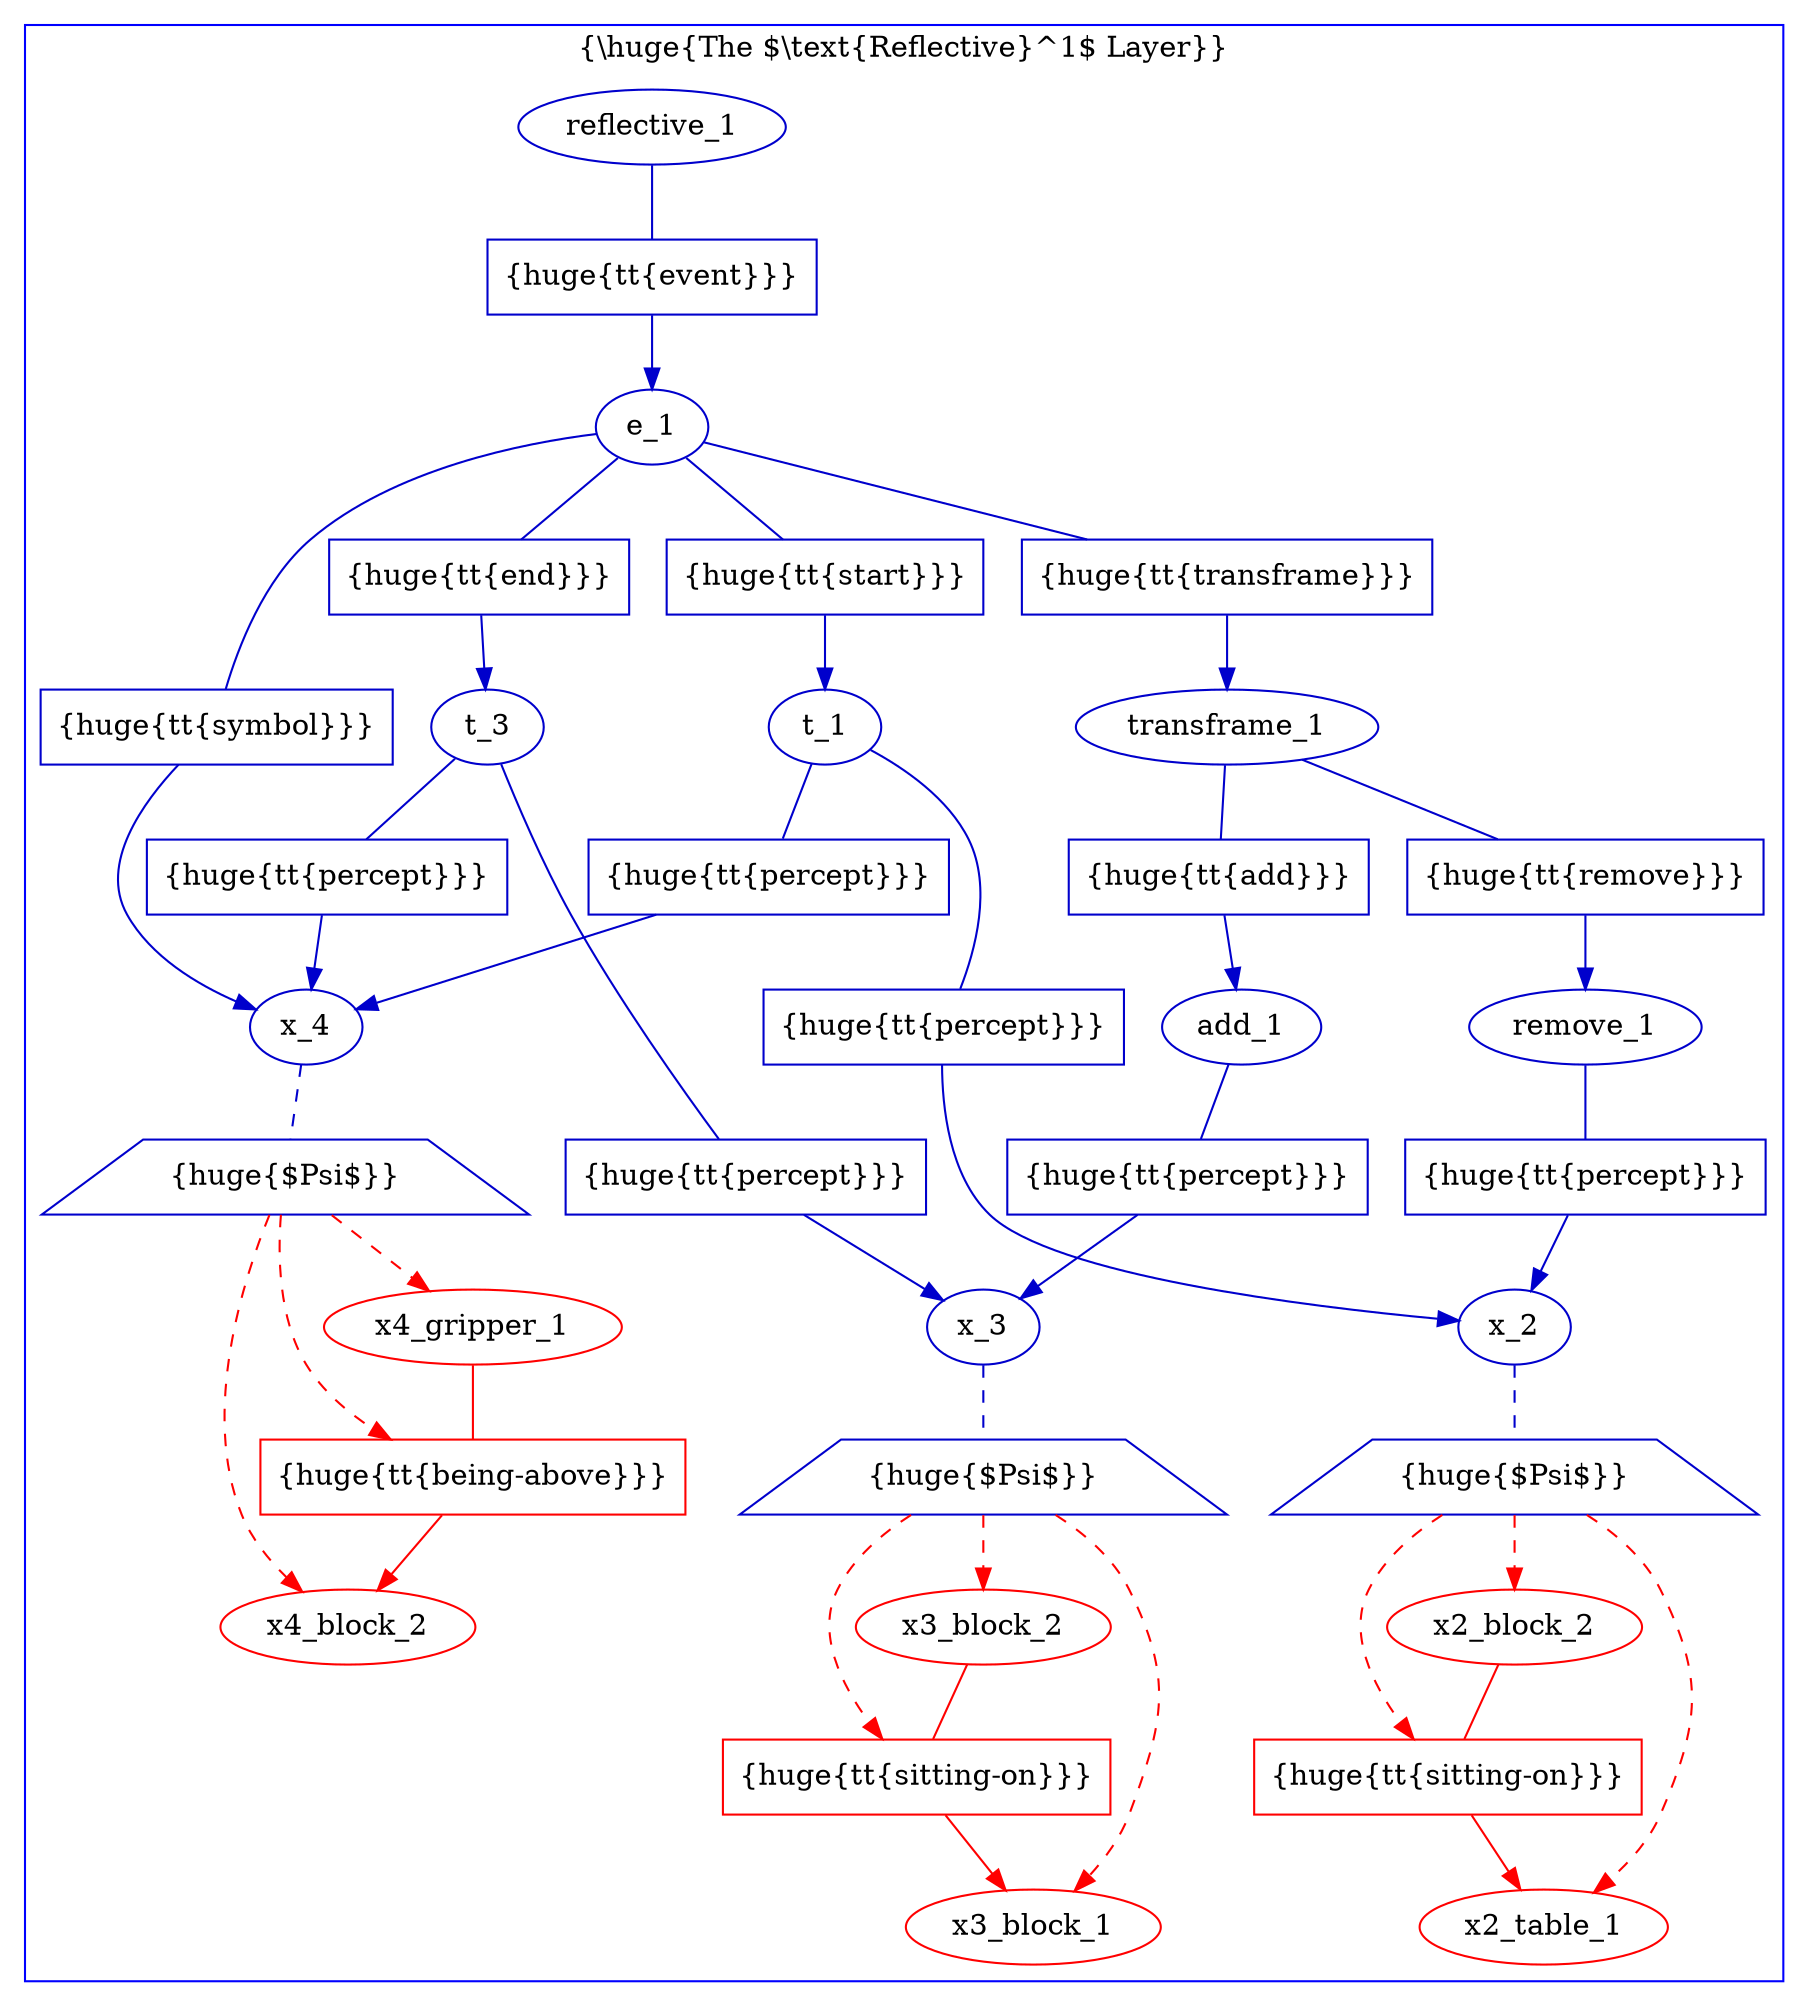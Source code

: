 digraph G {

  //subgraph cluster_0 {
  //  label = "{\\huge{The $\\text{Reflective}^0$ Layer}}";
  //  color=black;
  //  
  //  // physical
  //  node [fillcolor = white, color = "#000000", style = filled];
  //  edge [color = "#000000"];
  //  
  //  gripper_1 [texlbl = "{\huge{\tt{Gripper-1}}}"];
  //  block_1   [texlbl = "{\huge{\tt{Block-1}}}"];
  //  block_2   [texlbl = "{\huge{\tt{Block-2}}}"];
  //  table_1   [texlbl = "{\huge{\tt{Table-1}}}"];
  //  
  //  gripper_1_being_above_block_2 [shape=box,style=filled,label="{\huge{\tt{being-above}}}"];
  //  gripper_1 -> gripper_1_being_above_block_2 [arrowhead=none];
  //  gripper_1_being_above_block_2 -> block_2 [style="-triangle 45"];
  //  
  //  block_1_sitting_on_table_1 [shape=box,style=filled,label="{\huge{\tt{sitting-on}}}"];
  //  block_1 -> block_1_sitting_on_table_1 [arrowhead=none];
  //  block_1_sitting_on_table_1 -> table_1 [style="-triangle 45"];
  //  
  //  block_2_sitting_on_table_1 [shape=box,style=filled,label="{\huge{\tt{sitting-on}}}"];
  //  block_2 -> block_2_sitting_on_table_1 [arrowhead=none];
  //  block_2_sitting_on_table_1 -> table_1 [style="-triangle 45"];
  //  
  //  block_2_sitting_on_block_1 [shape=box,style=filled,label="{\huge{\tt{sitting-on}}}"];
  //  block_2 -> block_2_sitting_on_block_1 [arrowhead=none];
  //  block_2_sitting_on_block_1 -> block_1 [style="-triangle 45"];
  //  
  //}
  
  subgraph cluster_1 {
    label = "{\\huge{The $\\text{Reflective}^1$ Layer}}";
    color=blue
    
    // reflective
    node [fillcolor = white, color = "#0000CC", style = filled];
    edge [color = "#0000CC"];
        
    // x_4^*
    
    x4_gripper_1 [texlbl = "{\huge{\tt{Gripper}}}",color=red];
    x4_block_2   [texlbl = "{\huge{\tt{Block}}}",color=red];
    
    x4_gripper_1_being_above_x4_block_2 [shape=box,style=filled,label="{\huge{\tt{being-above}}}",color=red];
    x4_gripper_1 -> x4_gripper_1_being_above_x4_block_2 [arrowhead=none,color=red];
    x4_gripper_1_being_above_x4_block_2 -> x4_block_2 [style="-triangle 45",color=red];
    
    x_4 [texlbl = "{\huge{\tt{Symbol*}}}"];
    x_4_reflecting [shape=trapezium,style=filled,label="{\huge{$\Psi$}}",nodesep="0.02",margin="0.11,0.055"];
    x_4 -> x_4_reflecting [style=dashed,arrowhead=none];
    x_4_reflecting -> x4_gripper_1 [style="-triangle 45,dashed", color=red];
    x_4_reflecting -> x4_block_2 [style="-triangle 45,dashed", color=red];
    x_4_reflecting -> x4_gripper_1_being_above_x4_block_2 [style="-triangle 45,dashed", color=red];
    
    // x_2^*
    
    x2_block_2   [texlbl = "{\huge{\tt{Block}}}",color=red];
    x2_table_1   [texlbl = "{\huge{\tt{Table}}}",color=red];
    
    x2_block_2_sitting_on_x2_table_1 [shape=box,style=filled,label="{\huge{\tt{sitting-on}}}",color=red];
    x2_block_2 -> x2_block_2_sitting_on_x2_table_1 [arrowhead=none,color=red];
    x2_block_2_sitting_on_x2_table_1 -> x2_table_1 [style="-triangle 45",color=red];
    
    x_2 [texlbl = "{\huge{\tt{Symbol*}}}"];
    x_2_reflecting [shape=trapezium,style=filled,label="{\huge{$\Psi$}}",nodesep="0.02",margin="0.11,0.055"];
    x_2 -> x_2_reflecting [style=dashed,arrowhead=none];
    x_2_reflecting -> x2_block_2 [style="-triangle 45,dashed", color=red];
    x_2_reflecting -> x2_table_1 [style="-triangle 45,dashed", color=red];
    x_2_reflecting -> x2_block_2_sitting_on_x2_table_1 [style="-triangle 45,dashed", color=red];
    
    // x_3^*
    
    x3_block_1   [texlbl = "{\huge{\tt{Block}}}",color=red];
    x3_block_2   [texlbl = "{\huge{\tt{Block}}}",color=red];
    
    x3_block_2_sitting_on_x3_block_1 [shape=box,style=filled,label="{\huge{\tt{sitting-on}}}",color=red];
    x3_block_2 -> x3_block_2_sitting_on_x3_block_1 [arrowhead=none,color=red];
    x3_block_2_sitting_on_x3_block_1 -> x3_block_1 [style="-triangle 45",color=red];
    
    x_3 [texlbl = "{\huge{\tt{Symbol*}}}"];
    x_3_reflecting [shape=trapezium,style=filled,label="{\huge{$\Psi$}}",nodesep="0.02",margin="0.11,0.055"];
    x_3 -> x_3_reflecting [style=dashed,arrowhead=none];
    x_3_reflecting -> x3_block_2 [style="-triangle 45,dashed", color=red];
    x_3_reflecting -> x3_block_1 [style="-triangle 45,dashed", color=red];
    x_3_reflecting -> x3_block_2_sitting_on_x3_block_1 [style="-triangle 45,dashed", color=red];
    
    // t_1
    
    t_1 [texlbl = "{\huge{\tt{Simultaneity}}}"];
    
    t_1_percept_x_4 [shape=box,style=filled,label="{\huge{\tt{percept}}}"];
    t_1 -> t_1_percept_x_4 [arrowhead=none];
    t_1_percept_x_4 -> x_4 [style="-triangle 45"];
    
    t_1_percept_x_2 [shape=box,style=filled,label="{\huge{\tt{percept}}}"];
    t_1 -> t_1_percept_x_2 [arrowhead=none];
    t_1_percept_x_2 -> x_2 [style="-triangle 45"];
    
    //t_1_not_percept_x_3 [shape=box,style=filled,label="{\huge{\tt{not-percept}}}"];
    //t_1 -> t_1_not_percept_x_3 [arrowhead=none];
    //t_1_not_percept_x_3 -> x_3 [style="-triangle 45"];
    
    //// t_2
    //
    //t_2 [texlbl = "{\huge{\tt{Simultaneity}}}"];
    //
    ////t_2_percept_x_4 [shape=box,style=filled,label="{\huge{\tt{percept}}}"];
    ////t_2 -> t_2_percept_x_4 [arrowhead=none];
    ////t_2_percept_x_4 -> x_4 [style="-triangle 45"];
    //
    //t_2_not_percept_x_2 [shape=box,style=filled,label="{\huge{\tt{not-percept}}}"];
    //t_2 -> t_2_not_percept_x_2 [arrowhead=none];
    //t_2_not_percept_x_2 -> x_2 [style="-triangle 45"];
    //
    //t_2_not_percept_x_3 [shape=box,style=filled,label="{\huge{\tt{not-percept}}}"];
    //t_2 -> t_2_not_percept_x_3 [arrowhead=none];
    //t_2_not_percept_x_3 -> x_3 [style="-triangle 45"];
    
    // t_3
    
    t_3 [texlbl = "{\huge{\tt{Simultaneity}}}"];
    
    t_3_percept_x_4 [shape=box,style=filled,label="{\huge{\tt{percept}}}"];
    t_3 -> t_3_percept_x_4 [arrowhead=none];
    t_3_percept_x_4 -> x_4 [style="-triangle 45"];
    
    //t_3_not_percept_x_2 [shape=box,style=filled,label="{\huge{\tt{not-percept}}}"];
    //t_3 -> t_3_not_percept_x_2 [arrowhead=none];
    //t_3_not_percept_x_2 -> x_2 [style="-triangle 45"];
    
    t_3_percept_x_3 [shape=box,style=filled,label="{\huge{\tt{percept}}}"];
    t_3 -> t_3_percept_x_3 [arrowhead=none];
    t_3_percept_x_3 -> x_3 [style="-triangle 45"];
    
    // remove_1
    
    remove_1 [texlbl = "{\huge{\tt{Remove}}}"];
    
    remove_1_percept_x_2 [shape=box,style=filled,label="{\huge{\tt{percept}}}"];
    remove_1 -> remove_1_percept_x_2 [arrowhead=none];
    remove_1_percept_x_2 -> x_2 [style="-triangle 45"];
    
    // add_1
    
    add_1 [texlbl = "{\huge{\tt{Add}}}"];
    
    add_1_percept_x_3 [shape=box,style=filled,label="{\huge{\tt{percept}}}"];
    add_1 -> add_1_percept_x_3 [arrowhead=none];
    add_1_percept_x_3 -> x_3 [style="-triangle 45"];
    
    // transframe_1
    
    transframe_1 [texlbl = "{\huge{\tt{Transframe}}}"];
    
    transframe_1_past_remove_1 [shape=box,style=filled,label="{\huge{\tt{remove}}}"];
    transframe_1 -> transframe_1_past_remove_1 [arrowhead=none];
    transframe_1_past_remove_1 -> remove_1 [style="-triangle 45"];
    
    transframe_1_future_add_1 [shape=box,style=filled,label="{\huge{\tt{add}}}"];
    transframe_1 -> transframe_1_future_add_1 [arrowhead=none];
    transframe_1_future_add_1 -> add_1 [style="-triangle 45"];
    
    // e_1
    
    e_1 [texlbl = "{\huge{\tt{Event}}}"];
    
    e_1_symbol_x_4 [shape=box,style=filled,label="{\huge{\tt{symbol}}}"];
    e_1 -> e_1_symbol_x_4 [arrowhead=none];
    e_1_symbol_x_4 -> x_4 [style="-triangle 45"];
    
    e_1_start_t_1 [shape=box,style=filled,label="{\huge{\tt{start}}}"];
    e_1 -> e_1_start_t_1 [arrowhead=none];
    e_1_start_t_1 -> t_1 [style="-triangle 45"];
    
    e_1_end_t_3 [shape=box,style=filled,label="{\huge{\tt{end}}}"];
    e_1 -> e_1_end_t_3 [arrowhead=none];
    e_1_end_t_3 -> t_3 [style="-triangle 45"];
    
    e_1_transframe_t_3 [shape=box,style=filled,label="{\huge{\tt{transframe}}}"];
    e_1 -> e_1_transframe_t_3 [arrowhead=none];
    e_1_transframe_t_3 -> transframe_1 [style="-triangle 45"];
    
    // reflective^1
    
    reflective_1 [texlbl = "{\huge{\tt{Reflective}}}"];
    
    reflective_1_event_e_1 [shape=box,style=filled,label="{\huge{\tt{event}}}"];
    reflective_1 -> reflective_1_event_e_1 [arrowhead=none];
    reflective_1_event_e_1 -> e_1 [style="-triangle 45"];
    
    
  }
}
